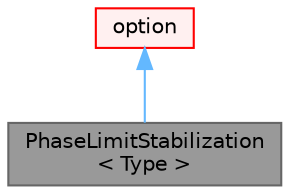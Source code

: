 digraph "PhaseLimitStabilization&lt; Type &gt;"
{
 // LATEX_PDF_SIZE
  bgcolor="transparent";
  edge [fontname=Helvetica,fontsize=10,labelfontname=Helvetica,labelfontsize=10];
  node [fontname=Helvetica,fontsize=10,shape=box,height=0.2,width=0.4];
  Node1 [id="Node000001",label="PhaseLimitStabilization\l\< Type \>",height=0.2,width=0.4,color="gray40", fillcolor="grey60", style="filled", fontcolor="black",tooltip="Stabilization source for phase transport equations of Type, where <Type>=Scalar/Vector/SphericalTenso..."];
  Node2 -> Node1 [id="edge1_Node000001_Node000002",dir="back",color="steelblue1",style="solid",tooltip=" "];
  Node2 [id="Node000002",label="option",height=0.2,width=0.4,color="red", fillcolor="#FFF0F0", style="filled",URL="$classFoam_1_1fv_1_1option.html",tooltip="Base abstract class for handling finite volume options (i.e. fvOption)."];
}
